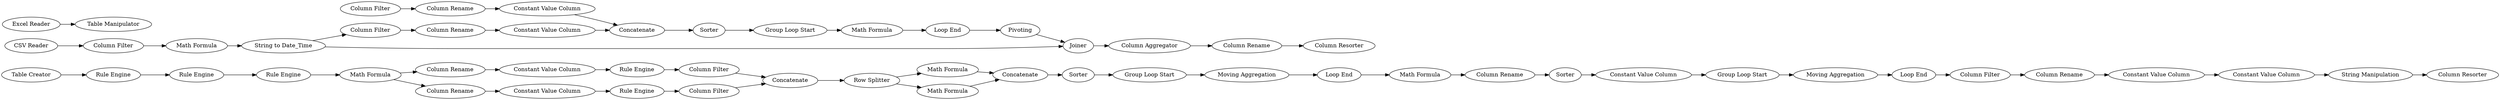 digraph {
	"-349778274030365264_12" [label="Constant Value Column"]
	"5203417246474373407_40" [label="Moving Aggregation"]
	"-3019483094327103429_884" [label="String Manipulation"]
	"-3019483094327103429_881" [label="Constant Value Column"]
	"3446338876944695529_20" [label="Row Splitter"]
	"-6272372911827784443_55" [label="Column Filter"]
	"3446338876944695529_38" [label="Loop End"]
	"4044413841387866116_74" [label="Math Formula"]
	"3446338876944695529_29" [label="Moving Aggregation"]
	"-9005415808268111710_739" [label="CSV Reader"]
	"-349778274030365264_10" [label="Column Filter"]
	"-3019483094327103429_885" [label="Column Resorter"]
	"5203417246474373407_39" [label="Group Loop Start"]
	"5203417246474373407_44" [label="Column Rename"]
	"4044413841387866116_5" [label="String to Date_Time"]
	"-9005415808268111710_1140" [label="Excel Reader"]
	"3446338876944695529_21" [label="Math Formula"]
	"-6272372911827784443_54" [label="Column Filter"]
	"-6272372911827784443_61" [label=Sorter]
	"-349778274030365264_4" [label="Rule Engine"]
	"-349778274030365264_8" [label="Constant Value Column"]
	"3446338876944695529_35" [label="Group Loop Start"]
	"3446338876944695529_36" [label="Math Formula"]
	"3446338876944695529_37" [label="Column Rename"]
	"-6272372911827784443_60" [label="Constant Value Column"]
	"4044413841387866116_72" [label="Column Aggregator"]
	"3446338876944695529_18" [label="Math Formula"]
	"3446338876944695529_22" [label=Concatenate]
	"-6272372911827784443_59" [label="Constant Value Column"]
	"-9005415808268111710_1139" [label="Table Creator"]
	"4044413841387866116_75" [label="Math Formula"]
	"-6272372911827784443_56" [label=Concatenate]
	"5203417246474373407_43" [label="Column Filter"]
	"-6272372911827784443_57" [label="Column Rename"]
	"5203417246474373407_38" [label=Sorter]
	"-349778274030365264_5" [label="Math Formula"]
	"-349778274030365264_13" [label="Rule Engine"]
	"-9005415808268111710_1141" [label="Table Manipulator"]
	"4044413841387866116_73" [label="Column Resorter"]
	"-349778274030365264_19" [label="Column Rename"]
	"-349778274030365264_14" [label="Column Filter"]
	"-349778274030365264_15" [label=Concatenate]
	"-6272372911827784443_58" [label="Column Rename"]
	"-349778274030365264_18" [label="Column Rename"]
	"-349778274030365264_2" [label="Rule Engine"]
	"4044413841387866116_3" [label="Column Rename"]
	"5203417246474373407_45" [label="Loop End"]
	"4044413841387866116_2" [label="Column Filter"]
	"-349778274030365264_3" [label="Rule Engine"]
	"4044413841387866116_76" [label="Loop End"]
	"4044413841387866116_63" [label="Group Loop Start"]
	"4044413841387866116_69" [label=Joiner]
	"5203417246474373407_41" [label="Constant Value Column"]
	"4044413841387866116_68" [label=Pivoting]
	"-3019483094327103429_882" [label="Constant Value Column"]
	"-349778274030365264_9" [label="Rule Engine"]
	"3446338876944695529_16" [label=Sorter]
	"3446338876944695529_36" -> "3446338876944695529_37"
	"3446338876944695529_20" -> "3446338876944695529_21"
	"-349778274030365264_18" -> "-349778274030365264_8"
	"-349778274030365264_19" -> "-349778274030365264_12"
	"-6272372911827784443_56" -> "-6272372911827784443_61"
	"-3019483094327103429_884" -> "-3019483094327103429_885"
	"5203417246474373407_38" -> "5203417246474373407_41"
	"4044413841387866116_72" -> "4044413841387866116_3"
	"-349778274030365264_12" -> "-349778274030365264_13"
	"4044413841387866116_74" -> "4044413841387866116_5"
	"5203417246474373407_40" -> "5203417246474373407_45"
	"-349778274030365264_5" -> "-349778274030365264_18"
	"3446338876944695529_22" -> "3446338876944695529_16"
	"4044413841387866116_68" -> "4044413841387866116_69"
	"-6272372911827784443_58" -> "-6272372911827784443_60"
	"4044413841387866116_5" -> "-6272372911827784443_54"
	"-349778274030365264_8" -> "-349778274030365264_9"
	"3446338876944695529_29" -> "3446338876944695529_38"
	"4044413841387866116_63" -> "4044413841387866116_75"
	"-6272372911827784443_59" -> "-6272372911827784443_56"
	"-349778274030365264_14" -> "-349778274030365264_15"
	"-6272372911827784443_60" -> "-6272372911827784443_56"
	"-6272372911827784443_55" -> "-6272372911827784443_58"
	"-349778274030365264_9" -> "-349778274030365264_10"
	"-349778274030365264_2" -> "-349778274030365264_3"
	"5203417246474373407_43" -> "5203417246474373407_44"
	"-349778274030365264_5" -> "-349778274030365264_19"
	"5203417246474373407_45" -> "5203417246474373407_43"
	"4044413841387866116_5" -> "4044413841387866116_69"
	"3446338876944695529_18" -> "3446338876944695529_22"
	"3446338876944695529_38" -> "3446338876944695529_36"
	"5203417246474373407_41" -> "5203417246474373407_39"
	"5203417246474373407_39" -> "5203417246474373407_40"
	"-9005415808268111710_1139" -> "-349778274030365264_2"
	"4044413841387866116_69" -> "4044413841387866116_72"
	"-6272372911827784443_61" -> "4044413841387866116_63"
	"-3019483094327103429_881" -> "-3019483094327103429_884"
	"-6272372911827784443_54" -> "-6272372911827784443_57"
	"-9005415808268111710_1140" -> "-9005415808268111710_1141"
	"4044413841387866116_2" -> "4044413841387866116_74"
	"-9005415808268111710_739" -> "4044413841387866116_2"
	"3446338876944695529_16" -> "3446338876944695529_35"
	"4044413841387866116_76" -> "4044413841387866116_68"
	"3446338876944695529_35" -> "3446338876944695529_29"
	"-349778274030365264_3" -> "-349778274030365264_4"
	"4044413841387866116_3" -> "4044413841387866116_73"
	"-349778274030365264_13" -> "-349778274030365264_14"
	"5203417246474373407_44" -> "-3019483094327103429_882"
	"-349778274030365264_4" -> "-349778274030365264_5"
	"3446338876944695529_20" -> "3446338876944695529_18"
	"3446338876944695529_37" -> "5203417246474373407_38"
	"-3019483094327103429_882" -> "-3019483094327103429_881"
	"4044413841387866116_75" -> "4044413841387866116_76"
	"-349778274030365264_10" -> "-349778274030365264_15"
	"-349778274030365264_15" -> "3446338876944695529_20"
	"-6272372911827784443_57" -> "-6272372911827784443_59"
	"3446338876944695529_21" -> "3446338876944695529_22"
	rankdir=LR
}
